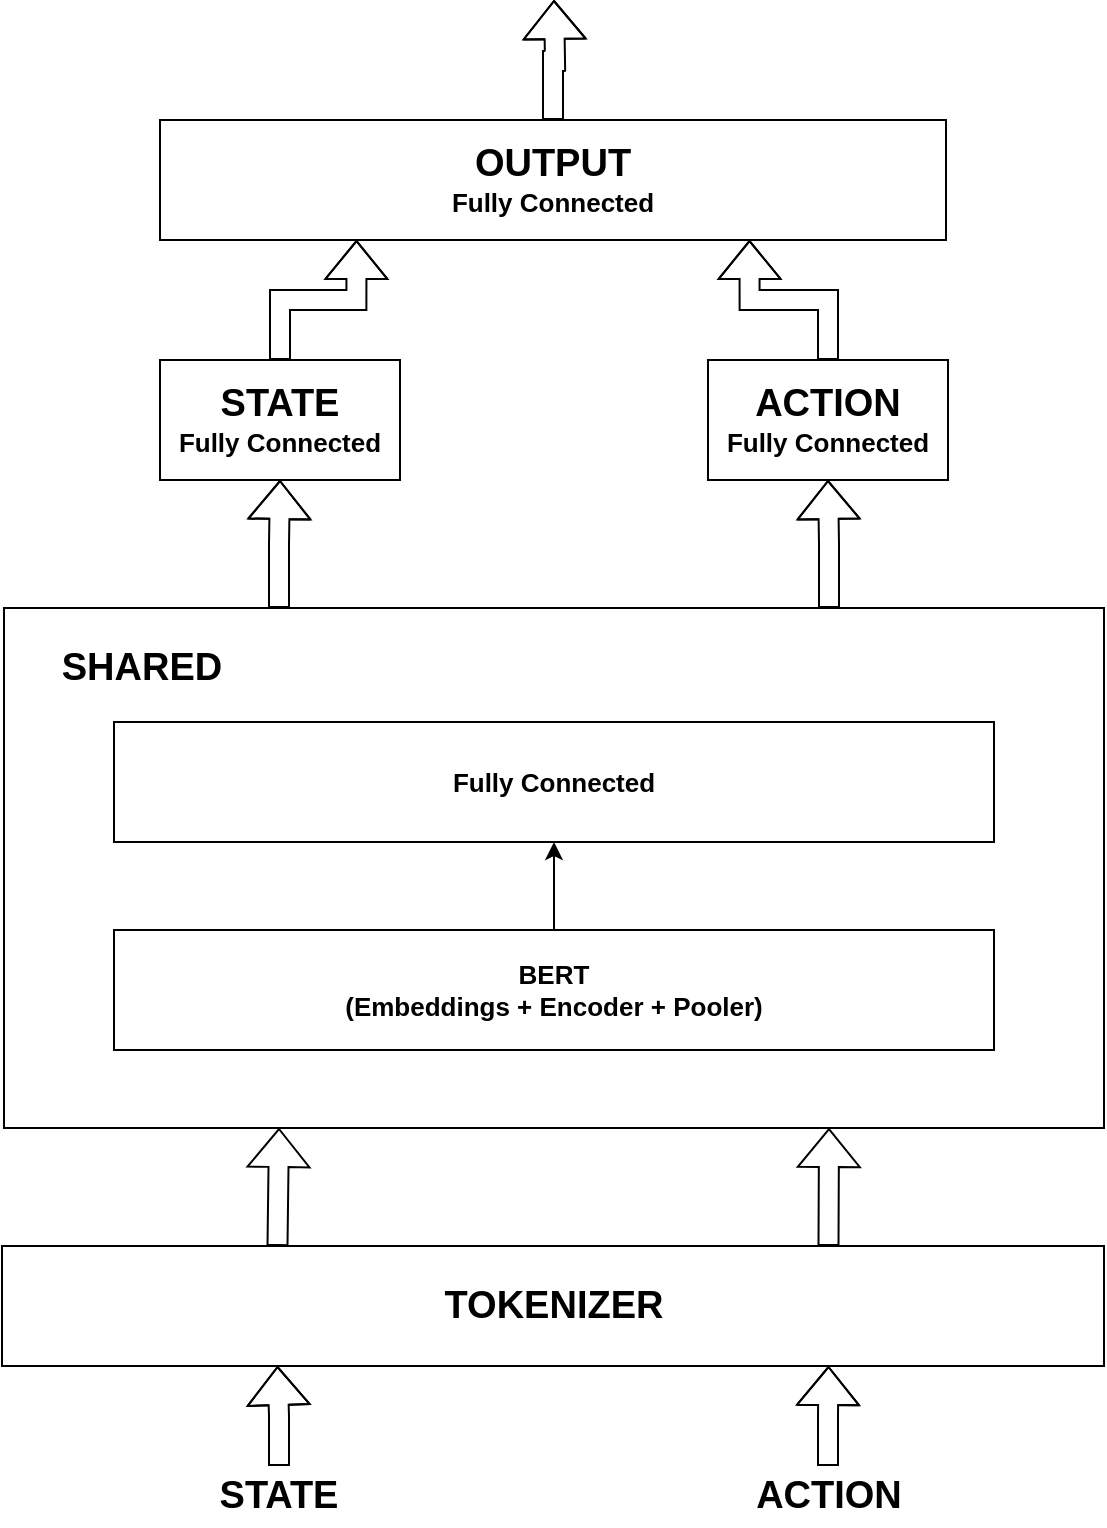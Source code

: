 <mxfile version="16.5.3" type="device"><diagram id="EV65yb_jjW9IthwbfgZv" name="Page-1"><mxGraphModel dx="1718" dy="928" grid="1" gridSize="10" guides="1" tooltips="1" connect="1" arrows="1" fold="1" page="1" pageScale="1" pageWidth="827" pageHeight="1169" math="0" shadow="0"><root><mxCell id="0"/><mxCell id="1" parent="0"/><mxCell id="HSNwQ3O_0nQfxcZKa0X5-3" style="edgeStyle=orthogonalEdgeStyle;rounded=0;orthogonalLoop=1;jettySize=auto;html=1;exitX=0.25;exitY=0;exitDx=0;exitDy=0;fontSize=13;shape=flexArrow;" edge="1" parent="1" source="1uaCHu3Pwth4PD7MlHN_-7" target="B6evqfIJlXMsKJtfPlcZ-13"><mxGeometry relative="1" as="geometry"/></mxCell><mxCell id="HSNwQ3O_0nQfxcZKa0X5-4" style="edgeStyle=orthogonalEdgeStyle;rounded=0;orthogonalLoop=1;jettySize=auto;html=1;exitX=0.75;exitY=0;exitDx=0;exitDy=0;entryX=0.5;entryY=1;entryDx=0;entryDy=0;fontSize=13;shape=flexArrow;" edge="1" parent="1" source="1uaCHu3Pwth4PD7MlHN_-7" target="HSNwQ3O_0nQfxcZKa0X5-1"><mxGeometry relative="1" as="geometry"/></mxCell><mxCell id="1uaCHu3Pwth4PD7MlHN_-7" value="" style="rounded=0;whiteSpace=wrap;html=1;" parent="1" vertex="1"><mxGeometry x="121" y="450" width="550" height="260" as="geometry"/></mxCell><mxCell id="B6evqfIJlXMsKJtfPlcZ-7" value="" style="edgeStyle=orthogonalEdgeStyle;rounded=0;orthogonalLoop=1;jettySize=auto;html=1;fontSize=13;" parent="1" source="1uaCHu3Pwth4PD7MlHN_-1" target="B6evqfIJlXMsKJtfPlcZ-6" edge="1"><mxGeometry relative="1" as="geometry"/></mxCell><mxCell id="1uaCHu3Pwth4PD7MlHN_-1" value="&lt;b&gt;&lt;font style=&quot;font-size: 13px&quot;&gt;BERT&lt;br&gt;(Embeddings + Encoder + Pooler)&lt;br&gt;&lt;/font&gt;&lt;/b&gt;" style="rounded=0;whiteSpace=wrap;html=1;" parent="1" vertex="1"><mxGeometry x="176" y="611" width="440" height="60" as="geometry"/></mxCell><mxCell id="1uaCHu3Pwth4PD7MlHN_-12" value="&lt;b&gt;&lt;font style=&quot;font-size: 19px&quot;&gt;SHARED&lt;/font&gt;&lt;/b&gt;" style="text;html=1;strokeColor=none;fillColor=none;align=center;verticalAlign=middle;whiteSpace=wrap;rounded=0;" parent="1" vertex="1"><mxGeometry x="140" y="460" width="100" height="40" as="geometry"/></mxCell><mxCell id="HSNwQ3O_0nQfxcZKa0X5-12" style="edgeStyle=orthogonalEdgeStyle;shape=flexArrow;rounded=0;orthogonalLoop=1;jettySize=auto;html=1;exitX=0.5;exitY=0;exitDx=0;exitDy=0;entryX=0.25;entryY=1;entryDx=0;entryDy=0;fontSize=19;" edge="1" parent="1" source="1uaCHu3Pwth4PD7MlHN_-13" target="B6evqfIJlXMsKJtfPlcZ-8"><mxGeometry relative="1" as="geometry"/></mxCell><mxCell id="1uaCHu3Pwth4PD7MlHN_-13" value="&lt;b&gt;STATE&lt;/b&gt;" style="text;html=1;strokeColor=none;fillColor=none;align=center;verticalAlign=middle;whiteSpace=wrap;rounded=0;fontSize=19;" parent="1" vertex="1"><mxGeometry x="222" y="879" width="73" height="30" as="geometry"/></mxCell><mxCell id="HSNwQ3O_0nQfxcZKa0X5-13" style="edgeStyle=orthogonalEdgeStyle;shape=flexArrow;rounded=0;orthogonalLoop=1;jettySize=auto;html=1;exitX=0.5;exitY=0;exitDx=0;exitDy=0;entryX=0.75;entryY=1;entryDx=0;entryDy=0;fontSize=19;" edge="1" parent="1" source="1uaCHu3Pwth4PD7MlHN_-14" target="B6evqfIJlXMsKJtfPlcZ-8"><mxGeometry relative="1" as="geometry"/></mxCell><mxCell id="1uaCHu3Pwth4PD7MlHN_-14" value="&lt;b&gt;ACTION&lt;/b&gt;" style="text;html=1;strokeColor=none;fillColor=none;align=center;verticalAlign=middle;whiteSpace=wrap;rounded=0;fontSize=19;" parent="1" vertex="1"><mxGeometry x="493.5" y="879" width="79" height="30" as="geometry"/></mxCell><mxCell id="B6evqfIJlXMsKJtfPlcZ-6" value="&lt;b&gt;&lt;font style=&quot;font-size: 13px&quot;&gt;Fully Connected&lt;/font&gt;&lt;/b&gt;" style="rounded=0;whiteSpace=wrap;html=1;" parent="1" vertex="1"><mxGeometry x="176" y="507" width="440" height="60" as="geometry"/></mxCell><mxCell id="B6evqfIJlXMsKJtfPlcZ-8" value="" style="rounded=0;whiteSpace=wrap;html=1;fontSize=13;" parent="1" vertex="1"><mxGeometry x="120" y="769" width="551" height="60" as="geometry"/></mxCell><mxCell id="B6evqfIJlXMsKJtfPlcZ-10" value="" style="shape=flexArrow;endArrow=classic;html=1;rounded=0;fontSize=13;exitX=0.75;exitY=0;exitDx=0;exitDy=0;entryX=0.75;entryY=1;entryDx=0;entryDy=0;" parent="1" source="B6evqfIJlXMsKJtfPlcZ-8" target="1uaCHu3Pwth4PD7MlHN_-7" edge="1"><mxGeometry width="50" height="50" relative="1" as="geometry"><mxPoint x="372" y="760" as="sourcePoint"/><mxPoint x="422" y="710" as="targetPoint"/></mxGeometry></mxCell><mxCell id="B6evqfIJlXMsKJtfPlcZ-11" value="" style="shape=flexArrow;endArrow=classic;html=1;rounded=0;fontSize=13;exitX=0.25;exitY=0;exitDx=0;exitDy=0;entryX=0.25;entryY=1;entryDx=0;entryDy=0;" parent="1" source="B6evqfIJlXMsKJtfPlcZ-8" target="1uaCHu3Pwth4PD7MlHN_-7" edge="1"><mxGeometry width="50" height="50" relative="1" as="geometry"><mxPoint x="372" y="760" as="sourcePoint"/><mxPoint x="292" y="740" as="targetPoint"/></mxGeometry></mxCell><mxCell id="B6evqfIJlXMsKJtfPlcZ-12" value="&lt;b&gt;&lt;font style=&quot;font-size: 19px&quot;&gt;TOKENIZER&lt;/font&gt;&lt;/b&gt;" style="text;html=1;strokeColor=none;fillColor=none;align=center;verticalAlign=middle;whiteSpace=wrap;rounded=0;" parent="1" vertex="1"><mxGeometry x="319" y="779" width="154" height="40" as="geometry"/></mxCell><mxCell id="HSNwQ3O_0nQfxcZKa0X5-7" style="edgeStyle=orthogonalEdgeStyle;shape=flexArrow;rounded=0;orthogonalLoop=1;jettySize=auto;html=1;exitX=0.5;exitY=0;exitDx=0;exitDy=0;entryX=0.25;entryY=1;entryDx=0;entryDy=0;fontSize=13;" edge="1" parent="1" source="B6evqfIJlXMsKJtfPlcZ-13" target="B6evqfIJlXMsKJtfPlcZ-14"><mxGeometry relative="1" as="geometry"/></mxCell><mxCell id="B6evqfIJlXMsKJtfPlcZ-13" value="&lt;b&gt;&lt;font style=&quot;font-size: 19px&quot;&gt;STATE&lt;/font&gt;&lt;br&gt;Fully Connected&lt;br&gt;&lt;/b&gt;" style="rounded=0;whiteSpace=wrap;html=1;fontSize=13;" parent="1" vertex="1"><mxGeometry x="199" y="326" width="120" height="60" as="geometry"/></mxCell><mxCell id="HSNwQ3O_0nQfxcZKa0X5-8" style="edgeStyle=orthogonalEdgeStyle;shape=flexArrow;rounded=0;orthogonalLoop=1;jettySize=auto;html=1;exitX=0.5;exitY=0;exitDx=0;exitDy=0;fontSize=13;" edge="1" parent="1" source="B6evqfIJlXMsKJtfPlcZ-14"><mxGeometry relative="1" as="geometry"><mxPoint x="396" y="146" as="targetPoint"/></mxGeometry></mxCell><mxCell id="B6evqfIJlXMsKJtfPlcZ-14" value="&lt;b&gt;&lt;font style=&quot;font-size: 19px&quot;&gt;OUTPUT&lt;/font&gt;&lt;br&gt;Fully Connected&lt;/b&gt;" style="rounded=0;whiteSpace=wrap;html=1;fontSize=13;" parent="1" vertex="1"><mxGeometry x="199" y="206" width="393" height="60" as="geometry"/></mxCell><mxCell id="HSNwQ3O_0nQfxcZKa0X5-6" style="edgeStyle=orthogonalEdgeStyle;shape=flexArrow;rounded=0;orthogonalLoop=1;jettySize=auto;html=1;exitX=0.5;exitY=0;exitDx=0;exitDy=0;entryX=0.75;entryY=1;entryDx=0;entryDy=0;fontSize=13;" edge="1" parent="1" source="HSNwQ3O_0nQfxcZKa0X5-1" target="B6evqfIJlXMsKJtfPlcZ-14"><mxGeometry relative="1" as="geometry"/></mxCell><mxCell id="HSNwQ3O_0nQfxcZKa0X5-1" value="&lt;b&gt;&lt;font style=&quot;font-size: 19px&quot;&gt;ACTION&lt;/font&gt;&lt;br&gt;Fully Connected&lt;br&gt;&lt;/b&gt;" style="rounded=0;whiteSpace=wrap;html=1;fontSize=13;" vertex="1" parent="1"><mxGeometry x="473" y="326" width="120" height="60" as="geometry"/></mxCell></root></mxGraphModel></diagram></mxfile>